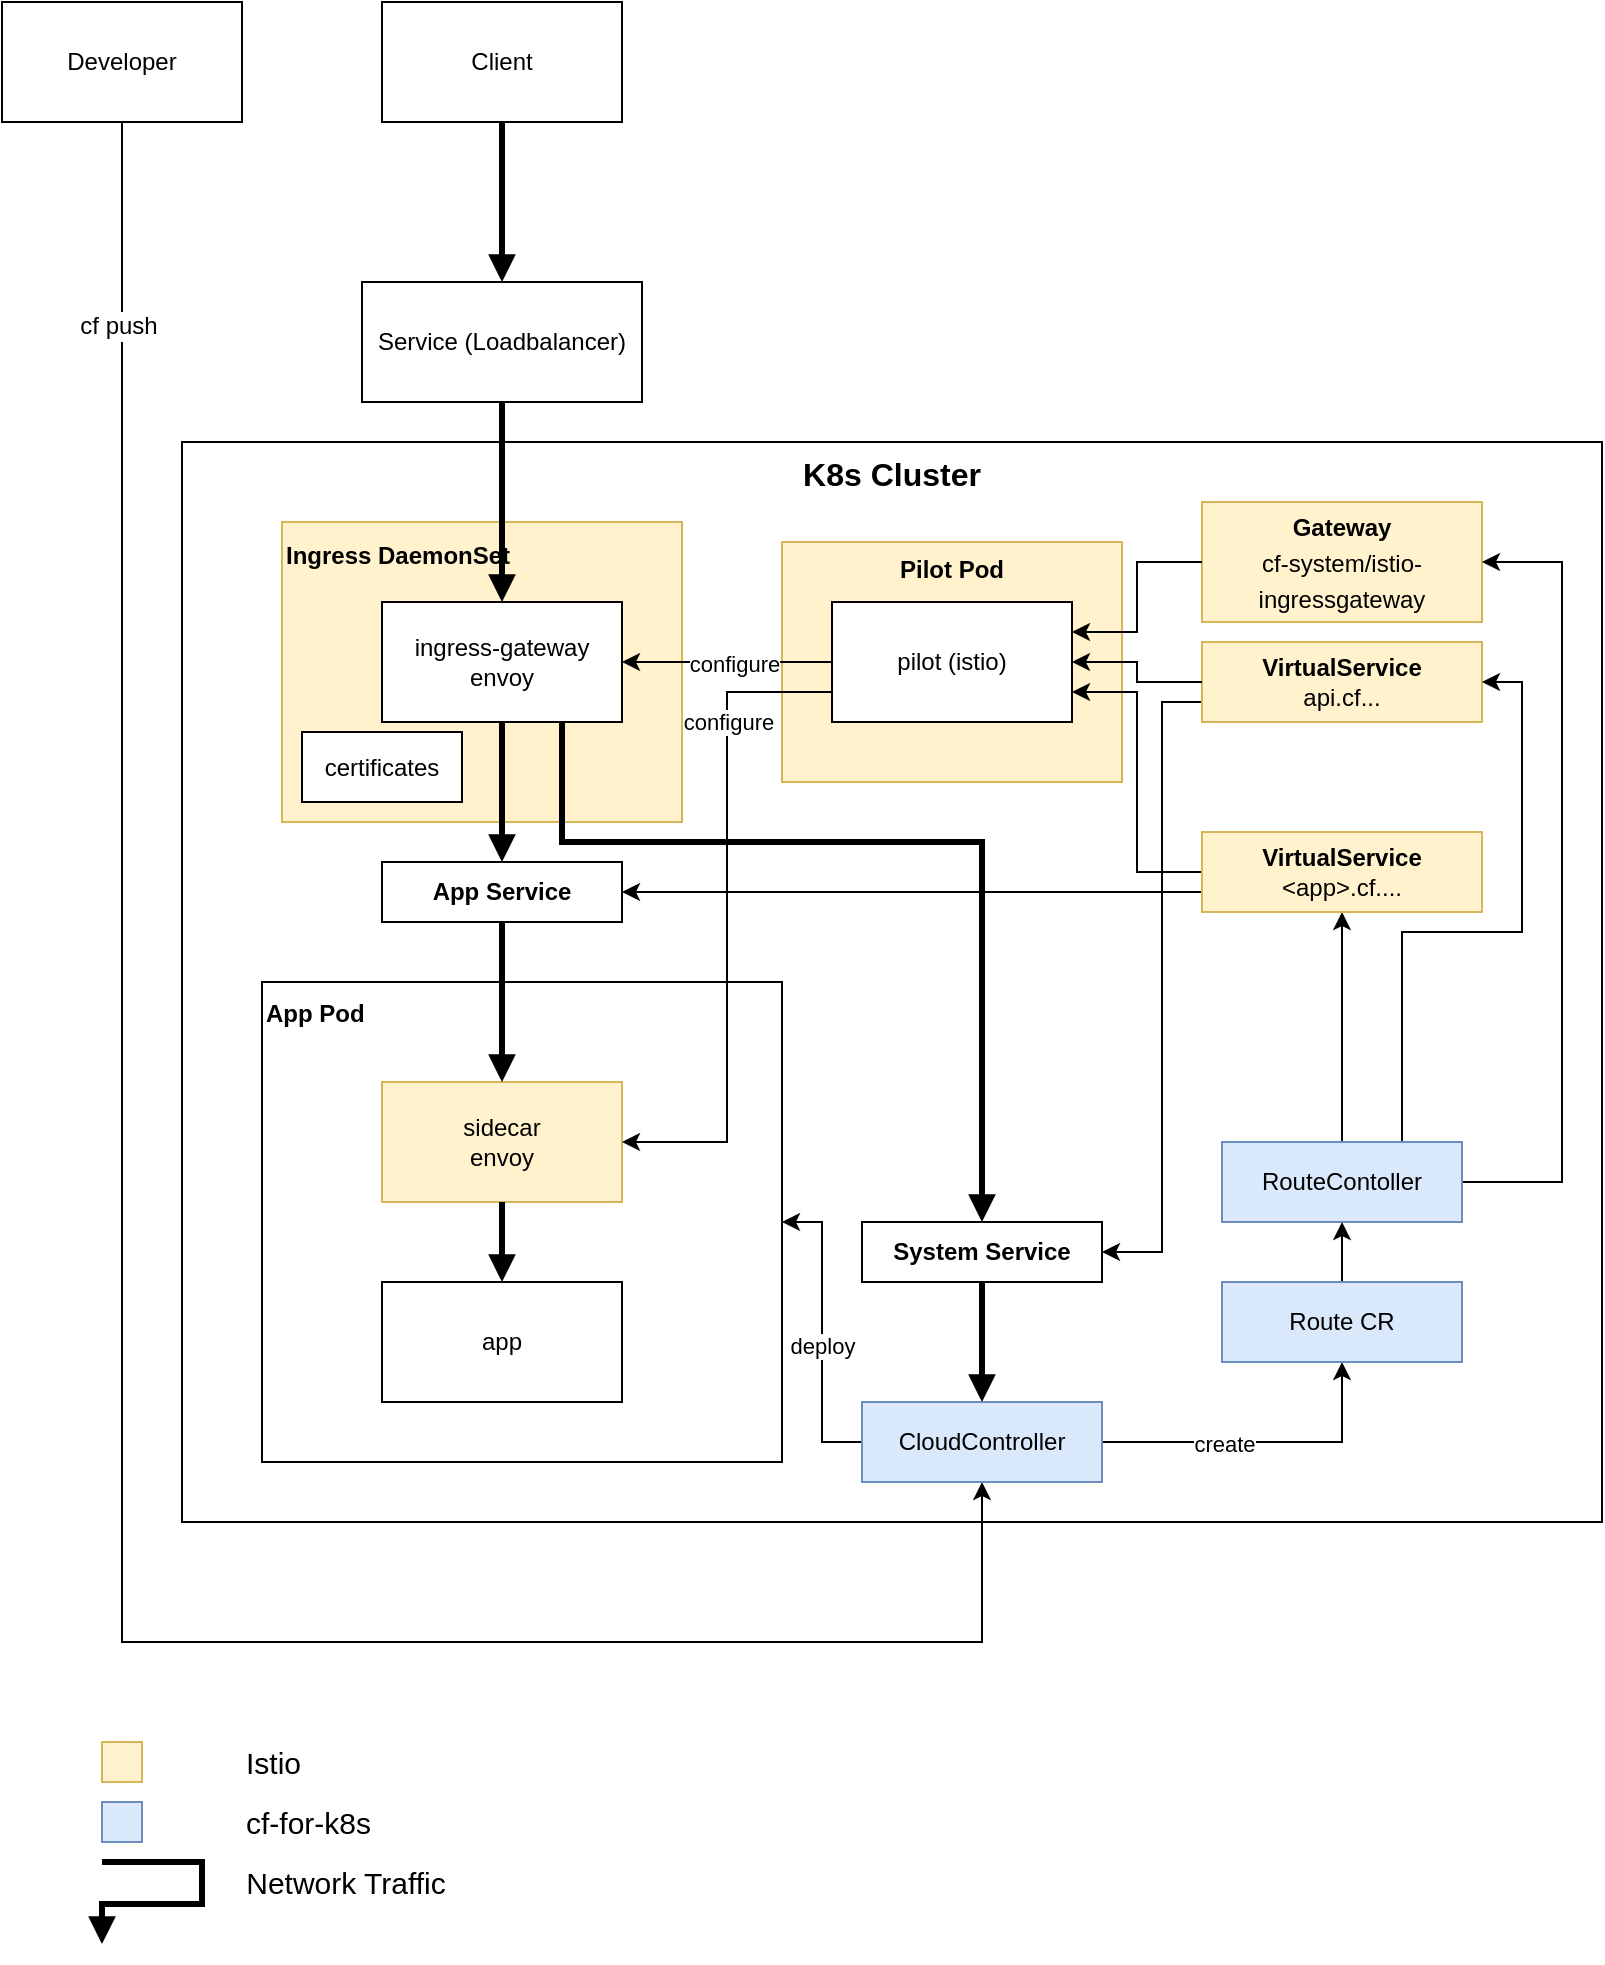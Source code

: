 <mxfile version="13.0.3" type="device"><diagram id="rJOVMeB0dU3zK5fSJqTK" name="Page-1"><mxGraphModel dx="1879" dy="841" grid="1" gridSize="10" guides="1" tooltips="1" connect="1" arrows="1" fold="1" page="1" pageScale="1" pageWidth="827" pageHeight="1169" math="0" shadow="0"><root><mxCell id="0"/><mxCell id="1" parent="0"/><mxCell id="hrxmefYFYXSUgcAgwlKP-34" value="K8s Cluster" style="rounded=0;whiteSpace=wrap;html=1;fontSize=16;fontStyle=1;verticalAlign=top;" vertex="1" parent="1"><mxGeometry x="50" y="440" width="710" height="540" as="geometry"/></mxCell><mxCell id="hrxmefYFYXSUgcAgwlKP-3" style="edgeStyle=orthogonalEdgeStyle;rounded=0;orthogonalLoop=1;jettySize=auto;html=1;exitX=0.5;exitY=1;exitDx=0;exitDy=0;entryX=0.5;entryY=0;entryDx=0;entryDy=0;endArrow=block;endFill=1;strokeWidth=3;" edge="1" parent="1" source="hrxmefYFYXSUgcAgwlKP-1" target="hrxmefYFYXSUgcAgwlKP-6"><mxGeometry relative="1" as="geometry"/></mxCell><mxCell id="hrxmefYFYXSUgcAgwlKP-46" style="edgeStyle=orthogonalEdgeStyle;rounded=0;orthogonalLoop=1;jettySize=auto;html=1;entryX=0.5;entryY=1;entryDx=0;entryDy=0;fontSize=11;exitX=0.5;exitY=1;exitDx=0;exitDy=0;" edge="1" parent="1" source="hrxmefYFYXSUgcAgwlKP-81" target="hrxmefYFYXSUgcAgwlKP-42"><mxGeometry relative="1" as="geometry"><mxPoint x="20" y="290" as="sourcePoint"/><Array as="points"><mxPoint x="20" y="1040"/><mxPoint x="450" y="1040"/></Array></mxGeometry></mxCell><mxCell id="hrxmefYFYXSUgcAgwlKP-47" value="cf push" style="edgeLabel;html=1;align=center;verticalAlign=middle;resizable=0;points=[];fontSize=11;" vertex="1" connectable="0" parent="hrxmefYFYXSUgcAgwlKP-46"><mxGeometry x="-0.675" y="104" relative="1" as="geometry"><mxPoint as="offset"/></mxGeometry></mxCell><mxCell id="hrxmefYFYXSUgcAgwlKP-82" value="cf push" style="edgeLabel;html=1;align=center;verticalAlign=middle;resizable=0;points=[];fontSize=12;" vertex="1" connectable="0" parent="hrxmefYFYXSUgcAgwlKP-46"><mxGeometry x="-0.84" y="-2" relative="1" as="geometry"><mxPoint as="offset"/></mxGeometry></mxCell><mxCell id="hrxmefYFYXSUgcAgwlKP-1" value="Client" style="rounded=0;whiteSpace=wrap;html=1;" vertex="1" parent="1"><mxGeometry x="150" y="220" width="120" height="60" as="geometry"/></mxCell><mxCell id="hrxmefYFYXSUgcAgwlKP-6" value="Service (Loadbalancer)" style="rounded=0;whiteSpace=wrap;html=1;" vertex="1" parent="1"><mxGeometry x="140" y="360" width="140" height="60" as="geometry"/></mxCell><mxCell id="hrxmefYFYXSUgcAgwlKP-21" value="" style="group;align=left;" vertex="1" connectable="0" parent="1"><mxGeometry x="90" y="710" width="260" height="240" as="geometry"/></mxCell><mxCell id="hrxmefYFYXSUgcAgwlKP-17" value="&lt;font style=&quot;font-size: 12px&quot;&gt;App Pod&lt;/font&gt;" style="rounded=0;whiteSpace=wrap;html=1;verticalAlign=top;fontSize=14;fontStyle=1;align=left;" vertex="1" parent="hrxmefYFYXSUgcAgwlKP-21"><mxGeometry width="260" height="240" as="geometry"/></mxCell><mxCell id="hrxmefYFYXSUgcAgwlKP-8" value="sidecar&lt;br&gt;envoy" style="rounded=0;whiteSpace=wrap;html=1;fillColor=#fff2cc;strokeColor=#d6b656;" vertex="1" parent="hrxmefYFYXSUgcAgwlKP-21"><mxGeometry x="60" y="50" width="120" height="60" as="geometry"/></mxCell><mxCell id="hrxmefYFYXSUgcAgwlKP-9" value="app" style="rounded=0;whiteSpace=wrap;html=1;" vertex="1" parent="hrxmefYFYXSUgcAgwlKP-21"><mxGeometry x="60" y="150" width="120" height="60" as="geometry"/></mxCell><mxCell id="hrxmefYFYXSUgcAgwlKP-11" style="edgeStyle=orthogonalEdgeStyle;rounded=0;orthogonalLoop=1;jettySize=auto;html=1;exitX=0.5;exitY=1;exitDx=0;exitDy=0;strokeWidth=3;endFill=1;endArrow=block;" edge="1" parent="hrxmefYFYXSUgcAgwlKP-21" source="hrxmefYFYXSUgcAgwlKP-8" target="hrxmefYFYXSUgcAgwlKP-9"><mxGeometry relative="1" as="geometry"/></mxCell><mxCell id="hrxmefYFYXSUgcAgwlKP-14" value="&lt;div style=&quot;line-height: 18px&quot;&gt;&lt;font&gt;&lt;b&gt;&lt;font style=&quot;font-size: 12px&quot;&gt;Gateway&lt;/font&gt;&lt;br&gt;&lt;/b&gt;&lt;/font&gt;cf-system/istio-ingressgateway&lt;/div&gt;" style="rounded=0;whiteSpace=wrap;html=1;fillColor=#fff2cc;strokeColor=#d6b656;labelBackgroundColor=none;" vertex="1" parent="1"><mxGeometry x="560" y="470" width="140" height="60" as="geometry"/></mxCell><mxCell id="hrxmefYFYXSUgcAgwlKP-84" style="edgeStyle=orthogonalEdgeStyle;rounded=0;orthogonalLoop=1;jettySize=auto;html=1;exitX=0;exitY=0.75;exitDx=0;exitDy=0;entryX=1;entryY=0.5;entryDx=0;entryDy=0;endArrow=classic;fontSize=15;" edge="1" parent="1" source="hrxmefYFYXSUgcAgwlKP-15" target="hrxmefYFYXSUgcAgwlKP-83"><mxGeometry relative="1" as="geometry"><Array as="points"><mxPoint x="540" y="570"/><mxPoint x="540" y="845"/></Array></mxGeometry></mxCell><mxCell id="hrxmefYFYXSUgcAgwlKP-15" value="&lt;b&gt;VirtualService&lt;/b&gt;&lt;br&gt;api.cf..." style="rounded=0;whiteSpace=wrap;html=1;fillColor=#fff2cc;strokeColor=#d6b656;" vertex="1" parent="1"><mxGeometry x="560" y="540" width="140" height="40" as="geometry"/></mxCell><mxCell id="hrxmefYFYXSUgcAgwlKP-25" value="" style="group;fillColor=#fff2cc;strokeColor=#d6b656;" vertex="1" connectable="0" parent="1"><mxGeometry x="350" y="490" width="170" height="120" as="geometry"/></mxCell><mxCell id="hrxmefYFYXSUgcAgwlKP-22" value="&lt;b&gt;Pilot Pod&lt;/b&gt;" style="rounded=0;whiteSpace=wrap;html=1;verticalAlign=top;fillColor=#fff2cc;strokeColor=#d6b656;" vertex="1" parent="hrxmefYFYXSUgcAgwlKP-25"><mxGeometry width="170" height="120" as="geometry"/></mxCell><mxCell id="hrxmefYFYXSUgcAgwlKP-18" value="pilot (istio)" style="rounded=0;whiteSpace=wrap;html=1;" vertex="1" parent="hrxmefYFYXSUgcAgwlKP-25"><mxGeometry x="25" y="30" width="120" height="60" as="geometry"/></mxCell><mxCell id="hrxmefYFYXSUgcAgwlKP-24" style="edgeStyle=orthogonalEdgeStyle;rounded=0;orthogonalLoop=1;jettySize=auto;html=1;exitX=0;exitY=0.5;exitDx=0;exitDy=0;entryX=1;entryY=0.5;entryDx=0;entryDy=0;fontSize=14;" edge="1" parent="1" source="hrxmefYFYXSUgcAgwlKP-15" target="hrxmefYFYXSUgcAgwlKP-18"><mxGeometry relative="1" as="geometry"/></mxCell><mxCell id="hrxmefYFYXSUgcAgwlKP-28" style="edgeStyle=orthogonalEdgeStyle;rounded=0;orthogonalLoop=1;jettySize=auto;html=1;exitX=0;exitY=0.5;exitDx=0;exitDy=0;entryX=1;entryY=0.25;entryDx=0;entryDy=0;fontSize=14;" edge="1" parent="1" source="hrxmefYFYXSUgcAgwlKP-14" target="hrxmefYFYXSUgcAgwlKP-18"><mxGeometry relative="1" as="geometry"/></mxCell><mxCell id="hrxmefYFYXSUgcAgwlKP-38" style="edgeStyle=orthogonalEdgeStyle;rounded=0;orthogonalLoop=1;jettySize=auto;html=1;exitX=0.75;exitY=0;exitDx=0;exitDy=0;entryX=1;entryY=0.5;entryDx=0;entryDy=0;fontSize=11;" edge="1" parent="1" source="hrxmefYFYXSUgcAgwlKP-35" target="hrxmefYFYXSUgcAgwlKP-15"><mxGeometry relative="1" as="geometry"/></mxCell><mxCell id="hrxmefYFYXSUgcAgwlKP-39" style="edgeStyle=orthogonalEdgeStyle;rounded=0;orthogonalLoop=1;jettySize=auto;html=1;exitX=1;exitY=0.5;exitDx=0;exitDy=0;entryX=1;entryY=0.5;entryDx=0;entryDy=0;fontSize=11;" edge="1" parent="1" source="hrxmefYFYXSUgcAgwlKP-35" target="hrxmefYFYXSUgcAgwlKP-14"><mxGeometry relative="1" as="geometry"><Array as="points"><mxPoint x="740" y="810"/><mxPoint x="740" y="500"/></Array></mxGeometry></mxCell><mxCell id="hrxmefYFYXSUgcAgwlKP-56" style="edgeStyle=orthogonalEdgeStyle;rounded=0;orthogonalLoop=1;jettySize=auto;html=1;exitX=0.5;exitY=0;exitDx=0;exitDy=0;fontSize=15;" edge="1" parent="1" source="hrxmefYFYXSUgcAgwlKP-35" target="hrxmefYFYXSUgcAgwlKP-55"><mxGeometry relative="1" as="geometry"/></mxCell><mxCell id="hrxmefYFYXSUgcAgwlKP-35" value="RouteContoller" style="rounded=0;whiteSpace=wrap;html=1;fillColor=#dae8fc;strokeColor=#6c8ebf;" vertex="1" parent="1"><mxGeometry x="570" y="790" width="120" height="40" as="geometry"/></mxCell><mxCell id="hrxmefYFYXSUgcAgwlKP-40" style="edgeStyle=orthogonalEdgeStyle;rounded=0;orthogonalLoop=1;jettySize=auto;html=1;exitX=0;exitY=0.75;exitDx=0;exitDy=0;entryX=1;entryY=0.5;entryDx=0;entryDy=0;fontSize=11;" edge="1" parent="1" source="hrxmefYFYXSUgcAgwlKP-18" target="hrxmefYFYXSUgcAgwlKP-8"><mxGeometry relative="1" as="geometry"/></mxCell><mxCell id="hrxmefYFYXSUgcAgwlKP-41" value="configure" style="edgeLabel;html=1;align=center;verticalAlign=middle;resizable=0;points=[];fontSize=11;" vertex="1" connectable="0" parent="hrxmefYFYXSUgcAgwlKP-40"><mxGeometry x="-0.141" relative="1" as="geometry"><mxPoint y="-74.59" as="offset"/></mxGeometry></mxCell><mxCell id="hrxmefYFYXSUgcAgwlKP-44" style="edgeStyle=orthogonalEdgeStyle;rounded=0;orthogonalLoop=1;jettySize=auto;html=1;exitX=1;exitY=0.5;exitDx=0;exitDy=0;entryX=0.5;entryY=1;entryDx=0;entryDy=0;fontSize=11;" edge="1" parent="1" source="hrxmefYFYXSUgcAgwlKP-42" target="hrxmefYFYXSUgcAgwlKP-43"><mxGeometry relative="1" as="geometry"/></mxCell><mxCell id="hrxmefYFYXSUgcAgwlKP-50" value="create" style="edgeLabel;html=1;align=center;verticalAlign=middle;resizable=0;points=[];fontSize=11;" vertex="1" connectable="0" parent="hrxmefYFYXSUgcAgwlKP-44"><mxGeometry x="-0.242" y="-1" relative="1" as="geometry"><mxPoint as="offset"/></mxGeometry></mxCell><mxCell id="hrxmefYFYXSUgcAgwlKP-48" style="edgeStyle=orthogonalEdgeStyle;rounded=0;orthogonalLoop=1;jettySize=auto;html=1;exitX=0;exitY=0.5;exitDx=0;exitDy=0;fontSize=11;" edge="1" parent="1" source="hrxmefYFYXSUgcAgwlKP-42" target="hrxmefYFYXSUgcAgwlKP-17"><mxGeometry relative="1" as="geometry"/></mxCell><mxCell id="hrxmefYFYXSUgcAgwlKP-49" value="deploy" style="edgeLabel;html=1;align=center;verticalAlign=middle;resizable=0;points=[];fontSize=11;" vertex="1" connectable="0" parent="hrxmefYFYXSUgcAgwlKP-48"><mxGeometry x="-0.094" relative="1" as="geometry"><mxPoint as="offset"/></mxGeometry></mxCell><mxCell id="hrxmefYFYXSUgcAgwlKP-42" value="CloudController" style="rounded=0;whiteSpace=wrap;html=1;fillColor=#dae8fc;strokeColor=#6c8ebf;" vertex="1" parent="1"><mxGeometry x="390" y="920" width="120" height="40" as="geometry"/></mxCell><mxCell id="hrxmefYFYXSUgcAgwlKP-45" style="edgeStyle=orthogonalEdgeStyle;rounded=0;orthogonalLoop=1;jettySize=auto;html=1;exitX=0.5;exitY=0;exitDx=0;exitDy=0;entryX=0.5;entryY=1;entryDx=0;entryDy=0;fontSize=11;" edge="1" parent="1" source="hrxmefYFYXSUgcAgwlKP-43" target="hrxmefYFYXSUgcAgwlKP-35"><mxGeometry relative="1" as="geometry"/></mxCell><mxCell id="hrxmefYFYXSUgcAgwlKP-43" value="Route CR" style="rounded=0;whiteSpace=wrap;html=1;fillColor=#dae8fc;strokeColor=#6c8ebf;" vertex="1" parent="1"><mxGeometry x="570" y="860" width="120" height="40" as="geometry"/></mxCell><mxCell id="hrxmefYFYXSUgcAgwlKP-54" value="" style="group;fillColor=#fff2cc;strokeColor=#d6b656;" vertex="1" connectable="0" parent="1"><mxGeometry x="100" y="480" width="200" height="150" as="geometry"/></mxCell><mxCell id="hrxmefYFYXSUgcAgwlKP-52" value="&lt;font style=&quot;font-size: 12px&quot;&gt;Ingress DaemonSet&lt;/font&gt;" style="rounded=0;whiteSpace=wrap;html=1;fontSize=15;verticalAlign=top;fontStyle=1;fillColor=#fff2cc;strokeColor=#d6b656;align=left;" vertex="1" parent="hrxmefYFYXSUgcAgwlKP-54"><mxGeometry width="200" height="150" as="geometry"/></mxCell><mxCell id="hrxmefYFYXSUgcAgwlKP-2" value="ingress-gateway&lt;br&gt;envoy" style="rounded=0;whiteSpace=wrap;html=1;" vertex="1" parent="hrxmefYFYXSUgcAgwlKP-54"><mxGeometry x="50" y="40" width="120" height="60" as="geometry"/></mxCell><mxCell id="hrxmefYFYXSUgcAgwlKP-51" value="certificates" style="rounded=0;whiteSpace=wrap;html=1;" vertex="1" parent="hrxmefYFYXSUgcAgwlKP-54"><mxGeometry x="10" y="105" width="80" height="35" as="geometry"/></mxCell><mxCell id="hrxmefYFYXSUgcAgwlKP-19" style="edgeStyle=orthogonalEdgeStyle;rounded=0;orthogonalLoop=1;jettySize=auto;html=1;exitX=0;exitY=0.5;exitDx=0;exitDy=0;" edge="1" parent="1" source="hrxmefYFYXSUgcAgwlKP-18" target="hrxmefYFYXSUgcAgwlKP-2"><mxGeometry relative="1" as="geometry"/></mxCell><mxCell id="hrxmefYFYXSUgcAgwlKP-20" value="configure" style="edgeLabel;html=1;align=center;verticalAlign=middle;resizable=0;points=[];" vertex="1" connectable="0" parent="hrxmefYFYXSUgcAgwlKP-19"><mxGeometry x="-0.061" y="1" relative="1" as="geometry"><mxPoint as="offset"/></mxGeometry></mxCell><mxCell id="hrxmefYFYXSUgcAgwlKP-10" style="edgeStyle=orthogonalEdgeStyle;rounded=0;orthogonalLoop=1;jettySize=auto;html=1;exitX=0.5;exitY=1;exitDx=0;exitDy=0;entryX=0.5;entryY=0;entryDx=0;entryDy=0;strokeWidth=3;endFill=1;endArrow=block;" edge="1" parent="1" source="hrxmefYFYXSUgcAgwlKP-2" target="hrxmefYFYXSUgcAgwlKP-65"><mxGeometry relative="1" as="geometry"/></mxCell><mxCell id="hrxmefYFYXSUgcAgwlKP-7" style="edgeStyle=orthogonalEdgeStyle;rounded=0;orthogonalLoop=1;jettySize=auto;html=1;exitX=0.5;exitY=1;exitDx=0;exitDy=0;strokeWidth=3;endFill=1;endArrow=block;" edge="1" parent="1" source="hrxmefYFYXSUgcAgwlKP-6" target="hrxmefYFYXSUgcAgwlKP-2"><mxGeometry relative="1" as="geometry"/></mxCell><mxCell id="hrxmefYFYXSUgcAgwlKP-58" style="edgeStyle=orthogonalEdgeStyle;rounded=0;orthogonalLoop=1;jettySize=auto;html=1;exitX=0;exitY=0.5;exitDx=0;exitDy=0;entryX=1;entryY=0.75;entryDx=0;entryDy=0;fontSize=15;" edge="1" parent="1" source="hrxmefYFYXSUgcAgwlKP-55" target="hrxmefYFYXSUgcAgwlKP-18"><mxGeometry relative="1" as="geometry"/></mxCell><mxCell id="hrxmefYFYXSUgcAgwlKP-67" style="edgeStyle=orthogonalEdgeStyle;rounded=0;orthogonalLoop=1;jettySize=auto;html=1;exitX=0;exitY=0.75;exitDx=0;exitDy=0;entryX=1;entryY=0.5;entryDx=0;entryDy=0;fontSize=15;" edge="1" parent="1" source="hrxmefYFYXSUgcAgwlKP-55" target="hrxmefYFYXSUgcAgwlKP-65"><mxGeometry relative="1" as="geometry"/></mxCell><mxCell id="hrxmefYFYXSUgcAgwlKP-55" value="&lt;b&gt;VirtualService&lt;/b&gt;&lt;br&gt;&amp;lt;app&amp;gt;.cf...." style="rounded=0;whiteSpace=wrap;html=1;fillColor=#fff2cc;strokeColor=#d6b656;" vertex="1" parent="1"><mxGeometry x="560" y="635" width="140" height="40" as="geometry"/></mxCell><mxCell id="hrxmefYFYXSUgcAgwlKP-66" style="edgeStyle=orthogonalEdgeStyle;rounded=0;orthogonalLoop=1;jettySize=auto;html=1;exitX=0.5;exitY=1;exitDx=0;exitDy=0;fontSize=11;strokeWidth=3;endFill=1;endArrow=block;" edge="1" parent="1" source="hrxmefYFYXSUgcAgwlKP-65" target="hrxmefYFYXSUgcAgwlKP-8"><mxGeometry relative="1" as="geometry"/></mxCell><mxCell id="hrxmefYFYXSUgcAgwlKP-70" value="" style="group" vertex="1" connectable="0" parent="1"><mxGeometry x="10" y="1090" width="70" height="20" as="geometry"/></mxCell><mxCell id="hrxmefYFYXSUgcAgwlKP-68" value="" style="rounded=0;whiteSpace=wrap;html=1;fillColor=#fff2cc;strokeColor=#d6b656;" vertex="1" parent="hrxmefYFYXSUgcAgwlKP-70"><mxGeometry width="20" height="20" as="geometry"/></mxCell><mxCell id="hrxmefYFYXSUgcAgwlKP-71" value="" style="group" vertex="1" connectable="0" parent="1"><mxGeometry x="10" y="1120" width="110" height="20" as="geometry"/></mxCell><mxCell id="hrxmefYFYXSUgcAgwlKP-72" value="" style="rounded=0;whiteSpace=wrap;html=1;fillColor=#dae8fc;strokeColor=#6c8ebf;" vertex="1" parent="hrxmefYFYXSUgcAgwlKP-71"><mxGeometry width="20" height="20" as="geometry"/></mxCell><mxCell id="hrxmefYFYXSUgcAgwlKP-73" value="cf-for-k8s" style="text;html=1;strokeColor=none;fillColor=none;align=left;verticalAlign=middle;whiteSpace=wrap;rounded=0;labelBackgroundColor=none;fontSize=15;" vertex="1" parent="1"><mxGeometry x="80" y="1120" width="80" height="20" as="geometry"/></mxCell><mxCell id="hrxmefYFYXSUgcAgwlKP-69" value="Istio" style="text;html=1;strokeColor=none;fillColor=none;align=left;verticalAlign=middle;whiteSpace=wrap;rounded=0;labelBackgroundColor=none;fontSize=15;" vertex="1" parent="1"><mxGeometry x="80" y="1090" width="40" height="20" as="geometry"/></mxCell><mxCell id="hrxmefYFYXSUgcAgwlKP-80" value="" style="group" vertex="1" connectable="0" parent="1"><mxGeometry x="10" y="1150" width="180" height="21" as="geometry"/></mxCell><mxCell id="hrxmefYFYXSUgcAgwlKP-77" style="edgeStyle=orthogonalEdgeStyle;rounded=0;orthogonalLoop=1;jettySize=auto;html=1;exitX=0.5;exitY=1;exitDx=0;exitDy=0;endArrow=block;endFill=1;strokeWidth=3;" edge="1" parent="hrxmefYFYXSUgcAgwlKP-80"><mxGeometry relative="1" as="geometry"><mxPoint as="sourcePoint"/><mxPoint y="41" as="targetPoint"/><Array as="points"><mxPoint x="50"/><mxPoint x="50" y="21"/><mxPoint y="21"/></Array></mxGeometry></mxCell><mxCell id="hrxmefYFYXSUgcAgwlKP-78" value="Network Traffic" style="text;html=1;strokeColor=none;fillColor=none;align=center;verticalAlign=middle;whiteSpace=wrap;rounded=0;labelBackgroundColor=none;fontSize=15;" vertex="1" parent="hrxmefYFYXSUgcAgwlKP-80"><mxGeometry x="67" width="110" height="20" as="geometry"/></mxCell><mxCell id="hrxmefYFYXSUgcAgwlKP-81" value="Developer" style="rounded=0;whiteSpace=wrap;html=1;" vertex="1" parent="1"><mxGeometry x="-40" y="220" width="120" height="60" as="geometry"/></mxCell><mxCell id="hrxmefYFYXSUgcAgwlKP-86" style="edgeStyle=orthogonalEdgeStyle;rounded=0;orthogonalLoop=1;jettySize=auto;html=1;exitX=0.5;exitY=1;exitDx=0;exitDy=0;endArrow=block;endFill=1;strokeWidth=3;fontSize=12;" edge="1" parent="1" source="hrxmefYFYXSUgcAgwlKP-83" target="hrxmefYFYXSUgcAgwlKP-42"><mxGeometry relative="1" as="geometry"/></mxCell><mxCell id="hrxmefYFYXSUgcAgwlKP-83" value="&lt;font style=&quot;font-size: 12px&quot;&gt;System Service&lt;/font&gt;" style="rounded=0;whiteSpace=wrap;html=1;fontSize=12;fontStyle=1" vertex="1" parent="1"><mxGeometry x="390" y="830" width="120" height="30" as="geometry"/></mxCell><mxCell id="hrxmefYFYXSUgcAgwlKP-85" style="edgeStyle=orthogonalEdgeStyle;rounded=0;orthogonalLoop=1;jettySize=auto;html=1;exitX=0.75;exitY=1;exitDx=0;exitDy=0;endArrow=block;endFill=1;strokeWidth=3;fontSize=12;" edge="1" parent="1" source="hrxmefYFYXSUgcAgwlKP-2" target="hrxmefYFYXSUgcAgwlKP-83"><mxGeometry relative="1" as="geometry"><Array as="points"><mxPoint x="240" y="640"/><mxPoint x="450" y="640"/></Array></mxGeometry></mxCell><mxCell id="hrxmefYFYXSUgcAgwlKP-65" value="&lt;font style=&quot;font-size: 12px&quot;&gt;App Service&lt;/font&gt;" style="rounded=0;whiteSpace=wrap;html=1;fontSize=12;fontStyle=1" vertex="1" parent="1"><mxGeometry x="150" y="650" width="120" height="30" as="geometry"/></mxCell></root></mxGraphModel></diagram></mxfile>
